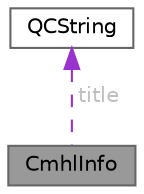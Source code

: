 digraph "CmhlInfo"
{
 // INTERACTIVE_SVG=YES
 // LATEX_PDF_SIZE
  bgcolor="transparent";
  edge [fontname=Helvetica,fontsize=10,labelfontname=Helvetica,labelfontsize=10];
  node [fontname=Helvetica,fontsize=10,shape=box,height=0.2,width=0.4];
  Node1 [label="CmhlInfo",height=0.2,width=0.4,color="gray40", fillcolor="grey60", style="filled", fontcolor="black",tooltip="Helper class representing a class member in the navigation menu."];
  Node2 -> Node1 [dir="back",color="darkorchid3",style="dashed",label=" title",fontcolor="grey" ];
  Node2 [label="QCString",height=0.2,width=0.4,color="gray40", fillcolor="white", style="filled",URL="$d9/d45/class_q_c_string.html",tooltip="This is an alternative implementation of QCString."];
}
